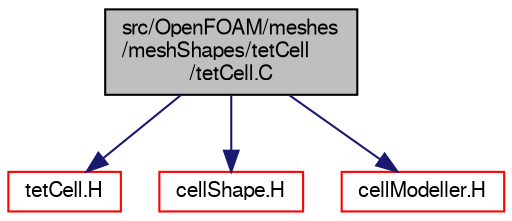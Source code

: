 digraph "src/OpenFOAM/meshes/meshShapes/tetCell/tetCell.C"
{
  bgcolor="transparent";
  edge [fontname="FreeSans",fontsize="10",labelfontname="FreeSans",labelfontsize="10"];
  node [fontname="FreeSans",fontsize="10",shape=record];
  Node0 [label="src/OpenFOAM/meshes\l/meshShapes/tetCell\l/tetCell.C",height=0.2,width=0.4,color="black", fillcolor="grey75", style="filled", fontcolor="black"];
  Node0 -> Node1 [color="midnightblue",fontsize="10",style="solid",fontname="FreeSans"];
  Node1 [label="tetCell.H",height=0.2,width=0.4,color="red",URL="$a11357.html"];
  Node0 -> Node174 [color="midnightblue",fontsize="10",style="solid",fontname="FreeSans"];
  Node174 [label="cellShape.H",height=0.2,width=0.4,color="red",URL="$a11276.html"];
  Node0 -> Node181 [color="midnightblue",fontsize="10",style="solid",fontname="FreeSans"];
  Node181 [label="cellModeller.H",height=0.2,width=0.4,color="red",URL="$a11267.html"];
}
